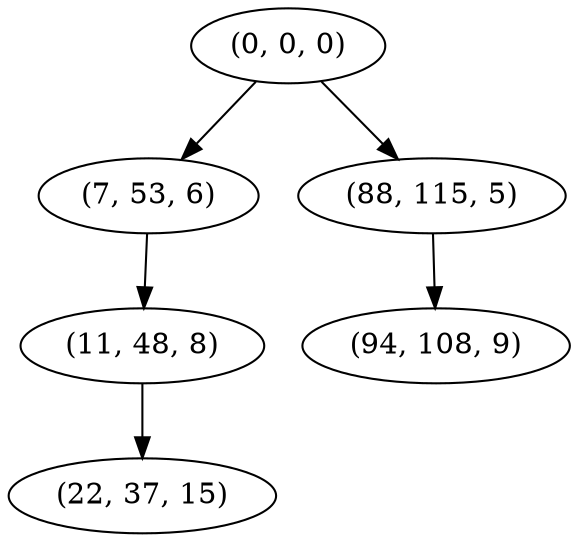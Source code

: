 digraph tree {
    "(0, 0, 0)";
    "(7, 53, 6)";
    "(11, 48, 8)";
    "(22, 37, 15)";
    "(88, 115, 5)";
    "(94, 108, 9)";
    "(0, 0, 0)" -> "(7, 53, 6)";
    "(0, 0, 0)" -> "(88, 115, 5)";
    "(7, 53, 6)" -> "(11, 48, 8)";
    "(11, 48, 8)" -> "(22, 37, 15)";
    "(88, 115, 5)" -> "(94, 108, 9)";
}
